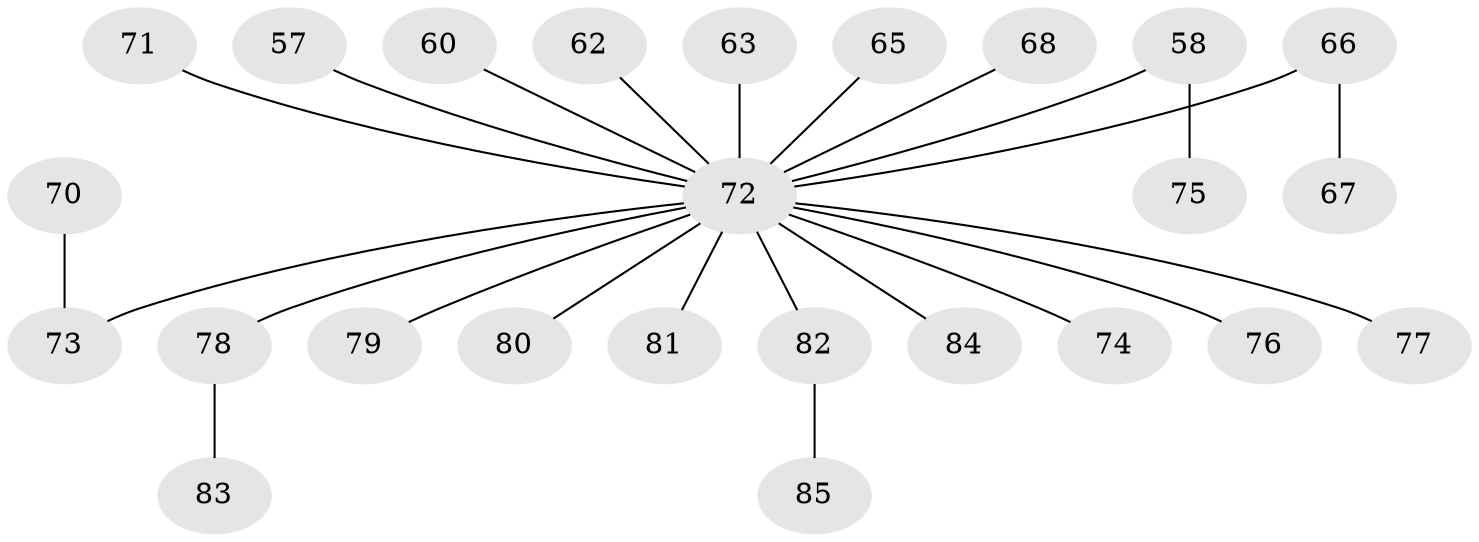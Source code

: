 // original degree distribution, {6: 0.023529411764705882, 3: 0.15294117647058825, 2: 0.2823529411764706, 5: 0.023529411764705882, 1: 0.4588235294117647, 4: 0.058823529411764705}
// Generated by graph-tools (version 1.1) at 2025/56/03/04/25 21:56:56]
// undirected, 25 vertices, 24 edges
graph export_dot {
graph [start="1"]
  node [color=gray90,style=filled];
  57;
  58 [super="+42"];
  60;
  62;
  63;
  65;
  66;
  67;
  68;
  70;
  71;
  72 [super="+8+51+69+53+54+55"];
  73 [super="+64"];
  74;
  75;
  76 [super="+7+39"];
  77;
  78;
  79;
  80;
  81;
  82 [super="+32"];
  83;
  84;
  85;
  57 -- 72;
  58 -- 75;
  58 -- 72;
  60 -- 72;
  62 -- 72;
  63 -- 72;
  65 -- 72;
  66 -- 67;
  66 -- 72;
  68 -- 72;
  70 -- 73;
  71 -- 72;
  72 -- 77;
  72 -- 82;
  72 -- 73;
  72 -- 74;
  72 -- 76;
  72 -- 79;
  72 -- 80;
  72 -- 81;
  72 -- 84;
  72 -- 78;
  78 -- 83;
  82 -- 85;
}
